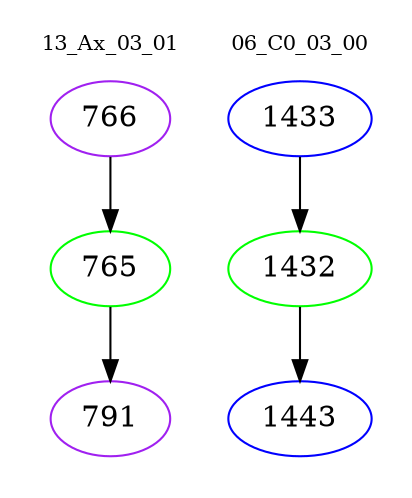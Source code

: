 digraph{
subgraph cluster_0 {
color = white
label = "13_Ax_03_01";
fontsize=10;
T0_766 [label="766", color="purple"]
T0_766 -> T0_765 [color="black"]
T0_765 [label="765", color="green"]
T0_765 -> T0_791 [color="black"]
T0_791 [label="791", color="purple"]
}
subgraph cluster_1 {
color = white
label = "06_C0_03_00";
fontsize=10;
T1_1433 [label="1433", color="blue"]
T1_1433 -> T1_1432 [color="black"]
T1_1432 [label="1432", color="green"]
T1_1432 -> T1_1443 [color="black"]
T1_1443 [label="1443", color="blue"]
}
}
